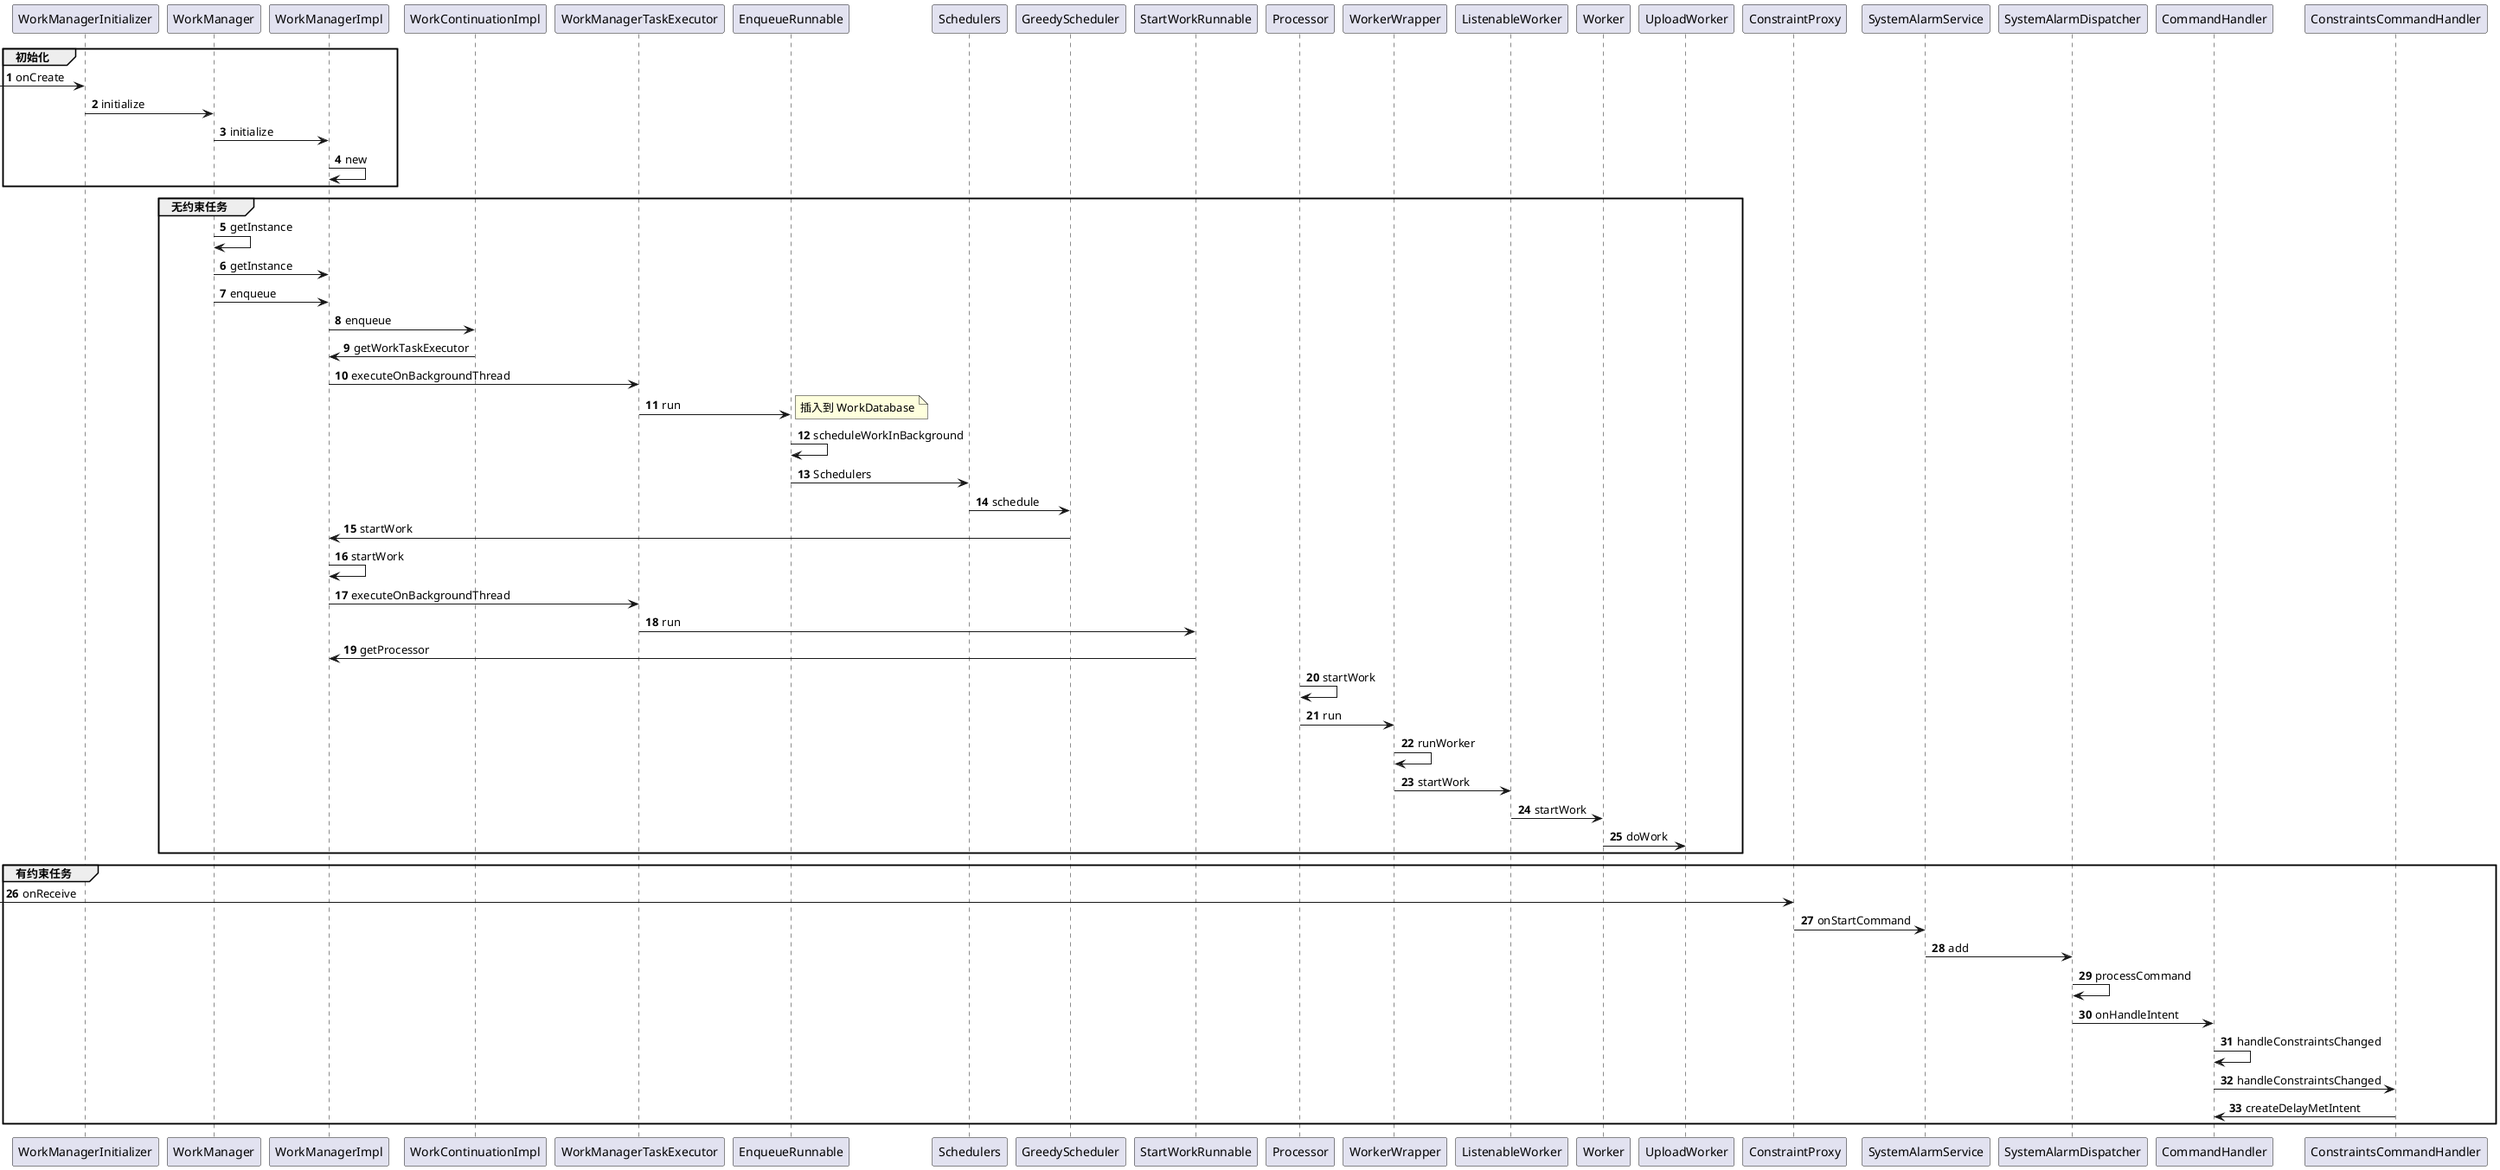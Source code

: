 @startuml
'https://plantuml.com/sequence-diagram

autonumber

group 初始化
-> WorkManagerInitializer: onCreate
WorkManagerInitializer -> WorkManager: initialize
WorkManager -> WorkManagerImpl: initialize
WorkManagerImpl -> WorkManagerImpl: new
end

group 无约束任务
WorkManager -> WorkManager: getInstance
WorkManager -> WorkManagerImpl: getInstance
WorkManager -> WorkManagerImpl: enqueue
WorkManagerImpl -> WorkContinuationImpl: enqueue
WorkContinuationImpl -> WorkManagerImpl: getWorkTaskExecutor
WorkManagerImpl -> WorkManagerTaskExecutor: executeOnBackgroundThread
WorkManagerTaskExecutor -> EnqueueRunnable: run
note right: 插入到 WorkDatabase
EnqueueRunnable -> EnqueueRunnable: scheduleWorkInBackground
EnqueueRunnable -> Schedulers: Schedulers
Schedulers -> GreedyScheduler: schedule
GreedyScheduler -> WorkManagerImpl: startWork
WorkManagerImpl -> WorkManagerImpl: startWork
WorkManagerImpl -> WorkManagerTaskExecutor: executeOnBackgroundThread
WorkManagerTaskExecutor -> StartWorkRunnable: run
StartWorkRunnable -> WorkManagerImpl: getProcessor
Processor -> Processor: startWork
Processor -> WorkerWrapper: run
WorkerWrapper -> WorkerWrapper: runWorker
WorkerWrapper -> ListenableWorker: startWork
ListenableWorker -> Worker: startWork
Worker -> UploadWorker: doWork
end

group 有约束任务
-> ConstraintProxy: onReceive
ConstraintProxy -> SystemAlarmService: onStartCommand
SystemAlarmService -> SystemAlarmDispatcher: add
SystemAlarmDispatcher -> SystemAlarmDispatcher: processCommand
SystemAlarmDispatcher -> CommandHandler: onHandleIntent
CommandHandler -> CommandHandler: handleConstraintsChanged
CommandHandler -> ConstraintsCommandHandler: handleConstraintsChanged
ConstraintsCommandHandler -> CommandHandler: createDelayMetIntent
end

'Bob --> Alice: Authentication Response
'Alice -> Bob: Another authentication Request
'Alice <-- Bob: another authentication Response
@enduml